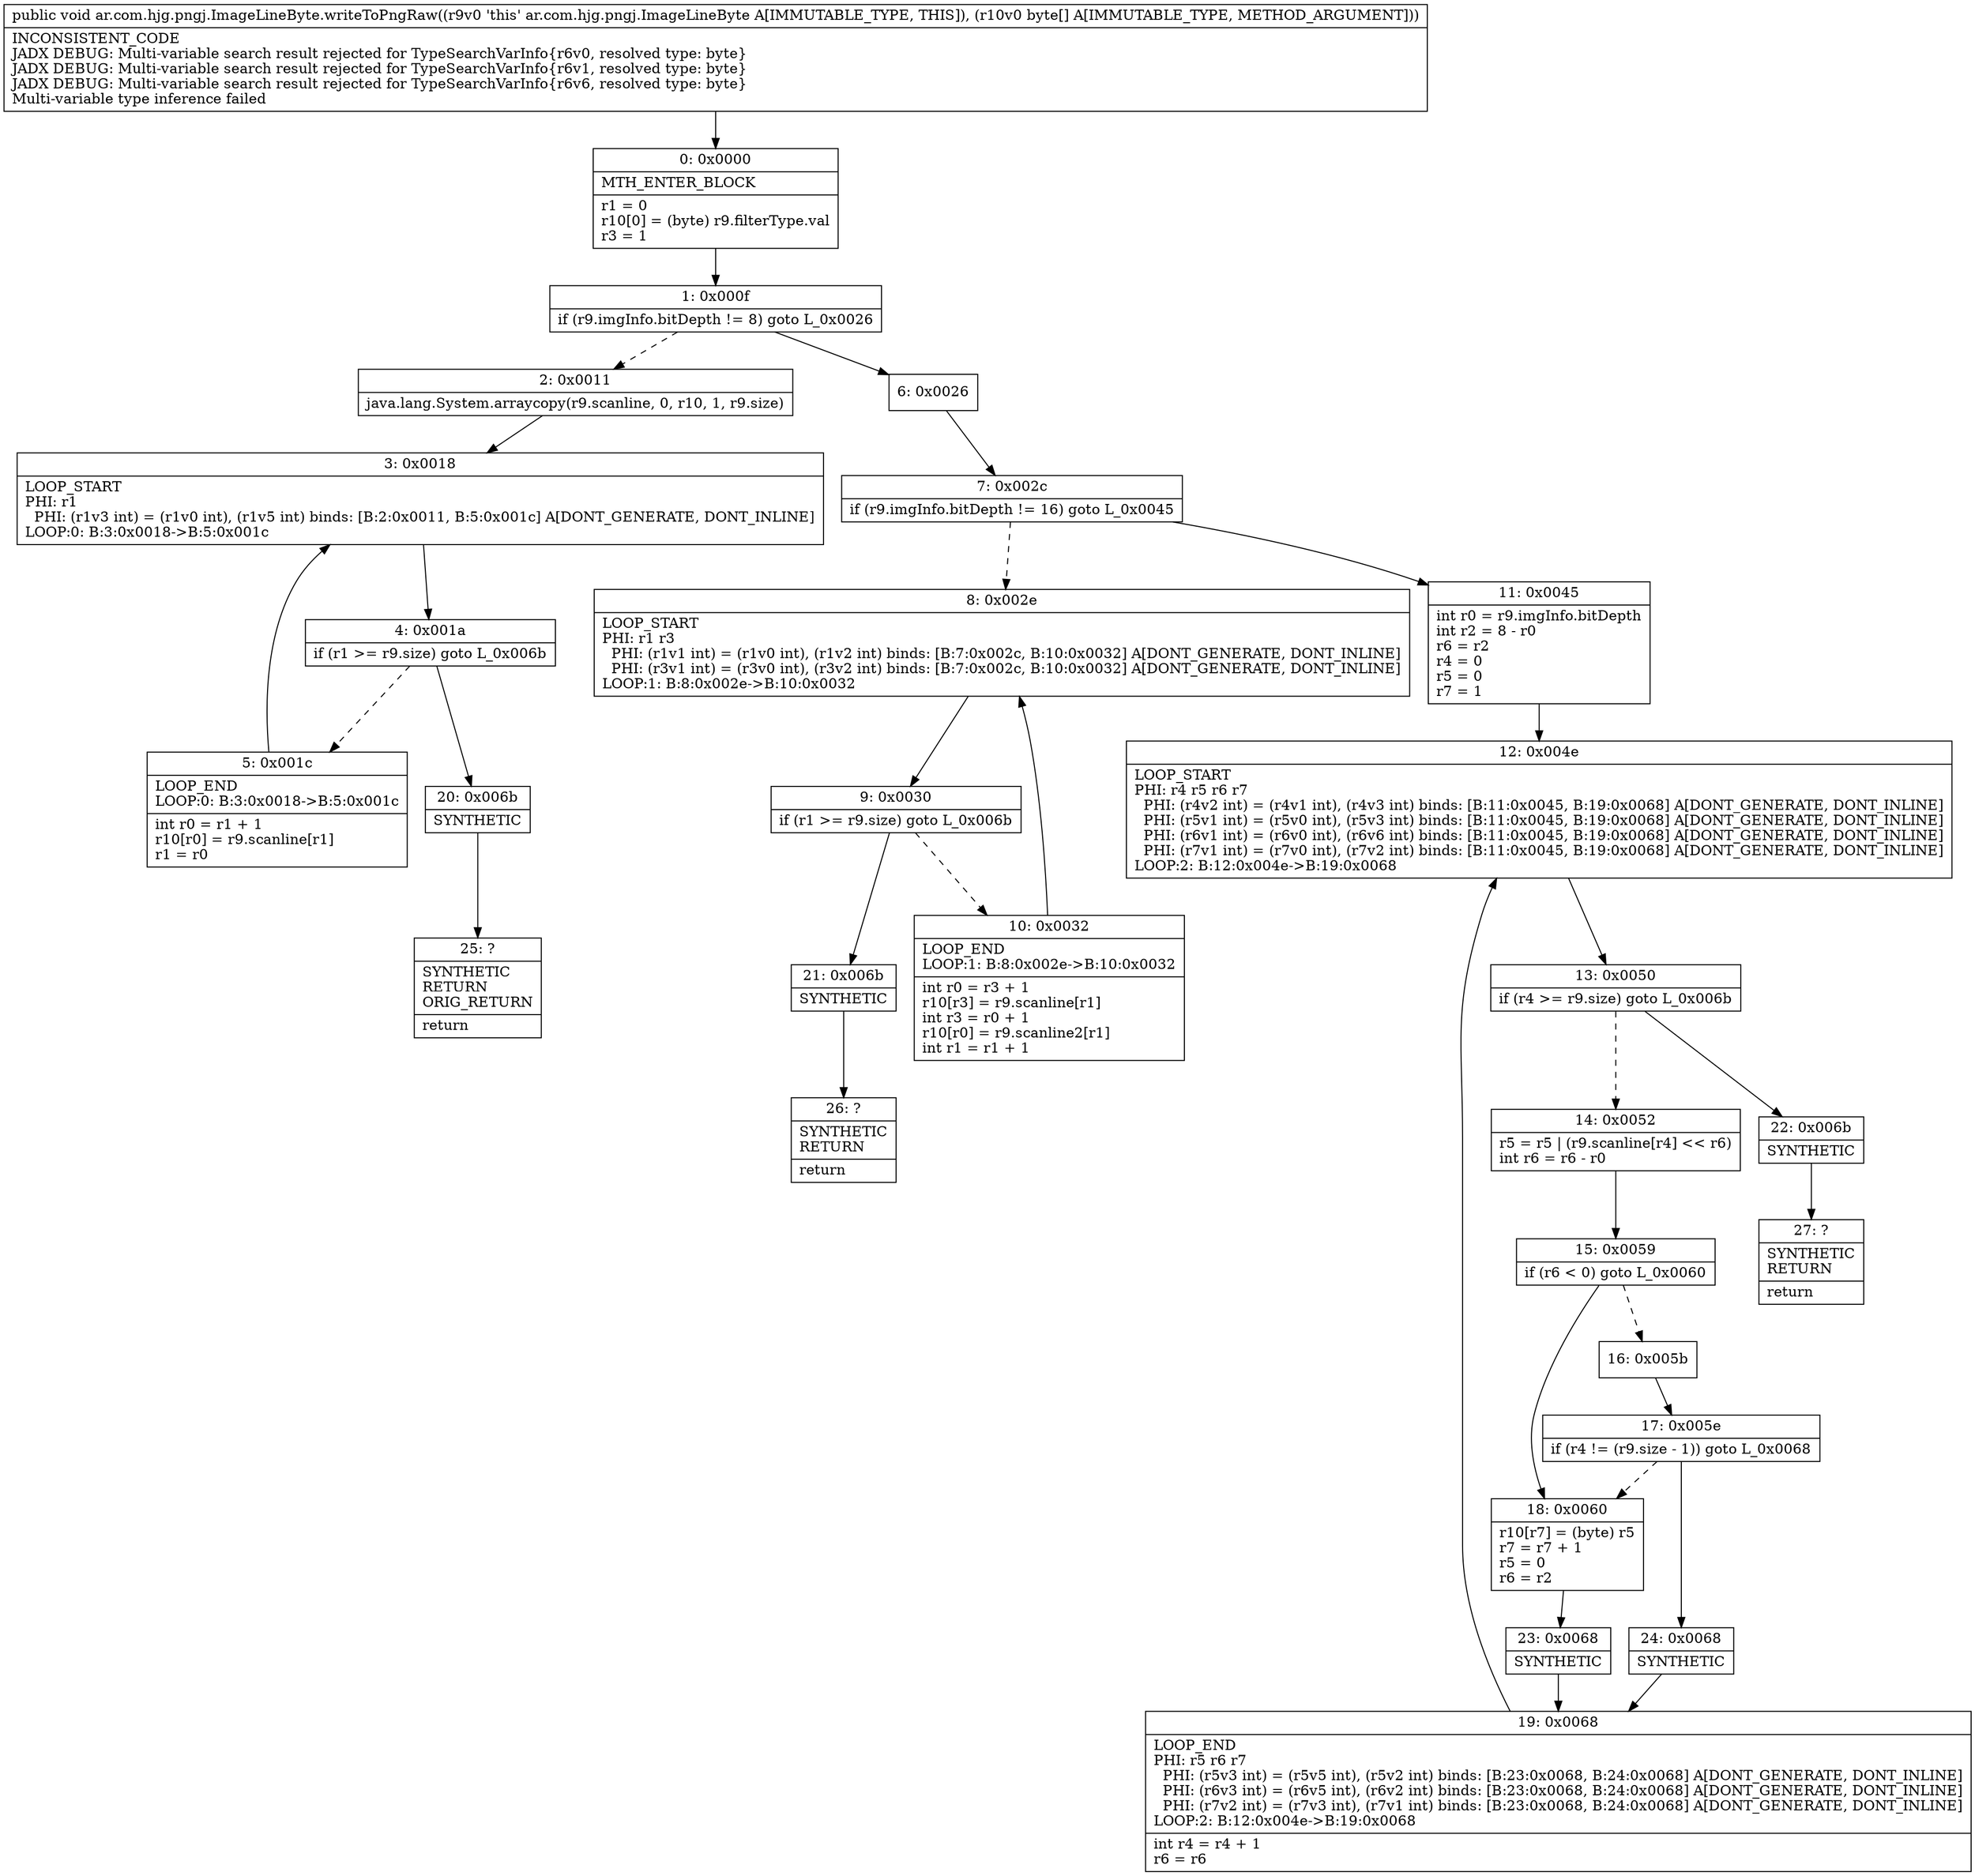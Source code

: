 digraph "CFG forar.com.hjg.pngj.ImageLineByte.writeToPngRaw([B)V" {
Node_0 [shape=record,label="{0\:\ 0x0000|MTH_ENTER_BLOCK\l|r1 = 0\lr10[0] = (byte) r9.filterType.val\lr3 = 1\l}"];
Node_1 [shape=record,label="{1\:\ 0x000f|if (r9.imgInfo.bitDepth != 8) goto L_0x0026\l}"];
Node_2 [shape=record,label="{2\:\ 0x0011|java.lang.System.arraycopy(r9.scanline, 0, r10, 1, r9.size)\l}"];
Node_3 [shape=record,label="{3\:\ 0x0018|LOOP_START\lPHI: r1 \l  PHI: (r1v3 int) = (r1v0 int), (r1v5 int) binds: [B:2:0x0011, B:5:0x001c] A[DONT_GENERATE, DONT_INLINE]\lLOOP:0: B:3:0x0018\-\>B:5:0x001c\l}"];
Node_4 [shape=record,label="{4\:\ 0x001a|if (r1 \>= r9.size) goto L_0x006b\l}"];
Node_5 [shape=record,label="{5\:\ 0x001c|LOOP_END\lLOOP:0: B:3:0x0018\-\>B:5:0x001c\l|int r0 = r1 + 1\lr10[r0] = r9.scanline[r1]\lr1 = r0\l}"];
Node_6 [shape=record,label="{6\:\ 0x0026}"];
Node_7 [shape=record,label="{7\:\ 0x002c|if (r9.imgInfo.bitDepth != 16) goto L_0x0045\l}"];
Node_8 [shape=record,label="{8\:\ 0x002e|LOOP_START\lPHI: r1 r3 \l  PHI: (r1v1 int) = (r1v0 int), (r1v2 int) binds: [B:7:0x002c, B:10:0x0032] A[DONT_GENERATE, DONT_INLINE]\l  PHI: (r3v1 int) = (r3v0 int), (r3v2 int) binds: [B:7:0x002c, B:10:0x0032] A[DONT_GENERATE, DONT_INLINE]\lLOOP:1: B:8:0x002e\-\>B:10:0x0032\l}"];
Node_9 [shape=record,label="{9\:\ 0x0030|if (r1 \>= r9.size) goto L_0x006b\l}"];
Node_10 [shape=record,label="{10\:\ 0x0032|LOOP_END\lLOOP:1: B:8:0x002e\-\>B:10:0x0032\l|int r0 = r3 + 1\lr10[r3] = r9.scanline[r1]\lint r3 = r0 + 1\lr10[r0] = r9.scanline2[r1]\lint r1 = r1 + 1\l}"];
Node_11 [shape=record,label="{11\:\ 0x0045|int r0 = r9.imgInfo.bitDepth\lint r2 = 8 \- r0\lr6 = r2\lr4 = 0\lr5 = 0\lr7 = 1\l}"];
Node_12 [shape=record,label="{12\:\ 0x004e|LOOP_START\lPHI: r4 r5 r6 r7 \l  PHI: (r4v2 int) = (r4v1 int), (r4v3 int) binds: [B:11:0x0045, B:19:0x0068] A[DONT_GENERATE, DONT_INLINE]\l  PHI: (r5v1 int) = (r5v0 int), (r5v3 int) binds: [B:11:0x0045, B:19:0x0068] A[DONT_GENERATE, DONT_INLINE]\l  PHI: (r6v1 int) = (r6v0 int), (r6v6 int) binds: [B:11:0x0045, B:19:0x0068] A[DONT_GENERATE, DONT_INLINE]\l  PHI: (r7v1 int) = (r7v0 int), (r7v2 int) binds: [B:11:0x0045, B:19:0x0068] A[DONT_GENERATE, DONT_INLINE]\lLOOP:2: B:12:0x004e\-\>B:19:0x0068\l}"];
Node_13 [shape=record,label="{13\:\ 0x0050|if (r4 \>= r9.size) goto L_0x006b\l}"];
Node_14 [shape=record,label="{14\:\ 0x0052|r5 = r5 \| (r9.scanline[r4] \<\< r6)\lint r6 = r6 \- r0\l}"];
Node_15 [shape=record,label="{15\:\ 0x0059|if (r6 \< 0) goto L_0x0060\l}"];
Node_16 [shape=record,label="{16\:\ 0x005b}"];
Node_17 [shape=record,label="{17\:\ 0x005e|if (r4 != (r9.size \- 1)) goto L_0x0068\l}"];
Node_18 [shape=record,label="{18\:\ 0x0060|r10[r7] = (byte) r5\lr7 = r7 + 1\lr5 = 0\lr6 = r2\l}"];
Node_19 [shape=record,label="{19\:\ 0x0068|LOOP_END\lPHI: r5 r6 r7 \l  PHI: (r5v3 int) = (r5v5 int), (r5v2 int) binds: [B:23:0x0068, B:24:0x0068] A[DONT_GENERATE, DONT_INLINE]\l  PHI: (r6v3 int) = (r6v5 int), (r6v2 int) binds: [B:23:0x0068, B:24:0x0068] A[DONT_GENERATE, DONT_INLINE]\l  PHI: (r7v2 int) = (r7v3 int), (r7v1 int) binds: [B:23:0x0068, B:24:0x0068] A[DONT_GENERATE, DONT_INLINE]\lLOOP:2: B:12:0x004e\-\>B:19:0x0068\l|int r4 = r4 + 1\lr6 = r6\l}"];
Node_20 [shape=record,label="{20\:\ 0x006b|SYNTHETIC\l}"];
Node_21 [shape=record,label="{21\:\ 0x006b|SYNTHETIC\l}"];
Node_22 [shape=record,label="{22\:\ 0x006b|SYNTHETIC\l}"];
Node_23 [shape=record,label="{23\:\ 0x0068|SYNTHETIC\l}"];
Node_24 [shape=record,label="{24\:\ 0x0068|SYNTHETIC\l}"];
Node_25 [shape=record,label="{25\:\ ?|SYNTHETIC\lRETURN\lORIG_RETURN\l|return\l}"];
Node_26 [shape=record,label="{26\:\ ?|SYNTHETIC\lRETURN\l|return\l}"];
Node_27 [shape=record,label="{27\:\ ?|SYNTHETIC\lRETURN\l|return\l}"];
MethodNode[shape=record,label="{public void ar.com.hjg.pngj.ImageLineByte.writeToPngRaw((r9v0 'this' ar.com.hjg.pngj.ImageLineByte A[IMMUTABLE_TYPE, THIS]), (r10v0 byte[] A[IMMUTABLE_TYPE, METHOD_ARGUMENT]))  | INCONSISTENT_CODE\lJADX DEBUG: Multi\-variable search result rejected for TypeSearchVarInfo\{r6v0, resolved type: byte\}\lJADX DEBUG: Multi\-variable search result rejected for TypeSearchVarInfo\{r6v1, resolved type: byte\}\lJADX DEBUG: Multi\-variable search result rejected for TypeSearchVarInfo\{r6v6, resolved type: byte\}\lMulti\-variable type inference failed\l}"];
MethodNode -> Node_0;
Node_0 -> Node_1;
Node_1 -> Node_2[style=dashed];
Node_1 -> Node_6;
Node_2 -> Node_3;
Node_3 -> Node_4;
Node_4 -> Node_5[style=dashed];
Node_4 -> Node_20;
Node_5 -> Node_3;
Node_6 -> Node_7;
Node_7 -> Node_8[style=dashed];
Node_7 -> Node_11;
Node_8 -> Node_9;
Node_9 -> Node_10[style=dashed];
Node_9 -> Node_21;
Node_10 -> Node_8;
Node_11 -> Node_12;
Node_12 -> Node_13;
Node_13 -> Node_14[style=dashed];
Node_13 -> Node_22;
Node_14 -> Node_15;
Node_15 -> Node_16[style=dashed];
Node_15 -> Node_18;
Node_16 -> Node_17;
Node_17 -> Node_18[style=dashed];
Node_17 -> Node_24;
Node_18 -> Node_23;
Node_19 -> Node_12;
Node_20 -> Node_25;
Node_21 -> Node_26;
Node_22 -> Node_27;
Node_23 -> Node_19;
Node_24 -> Node_19;
}


